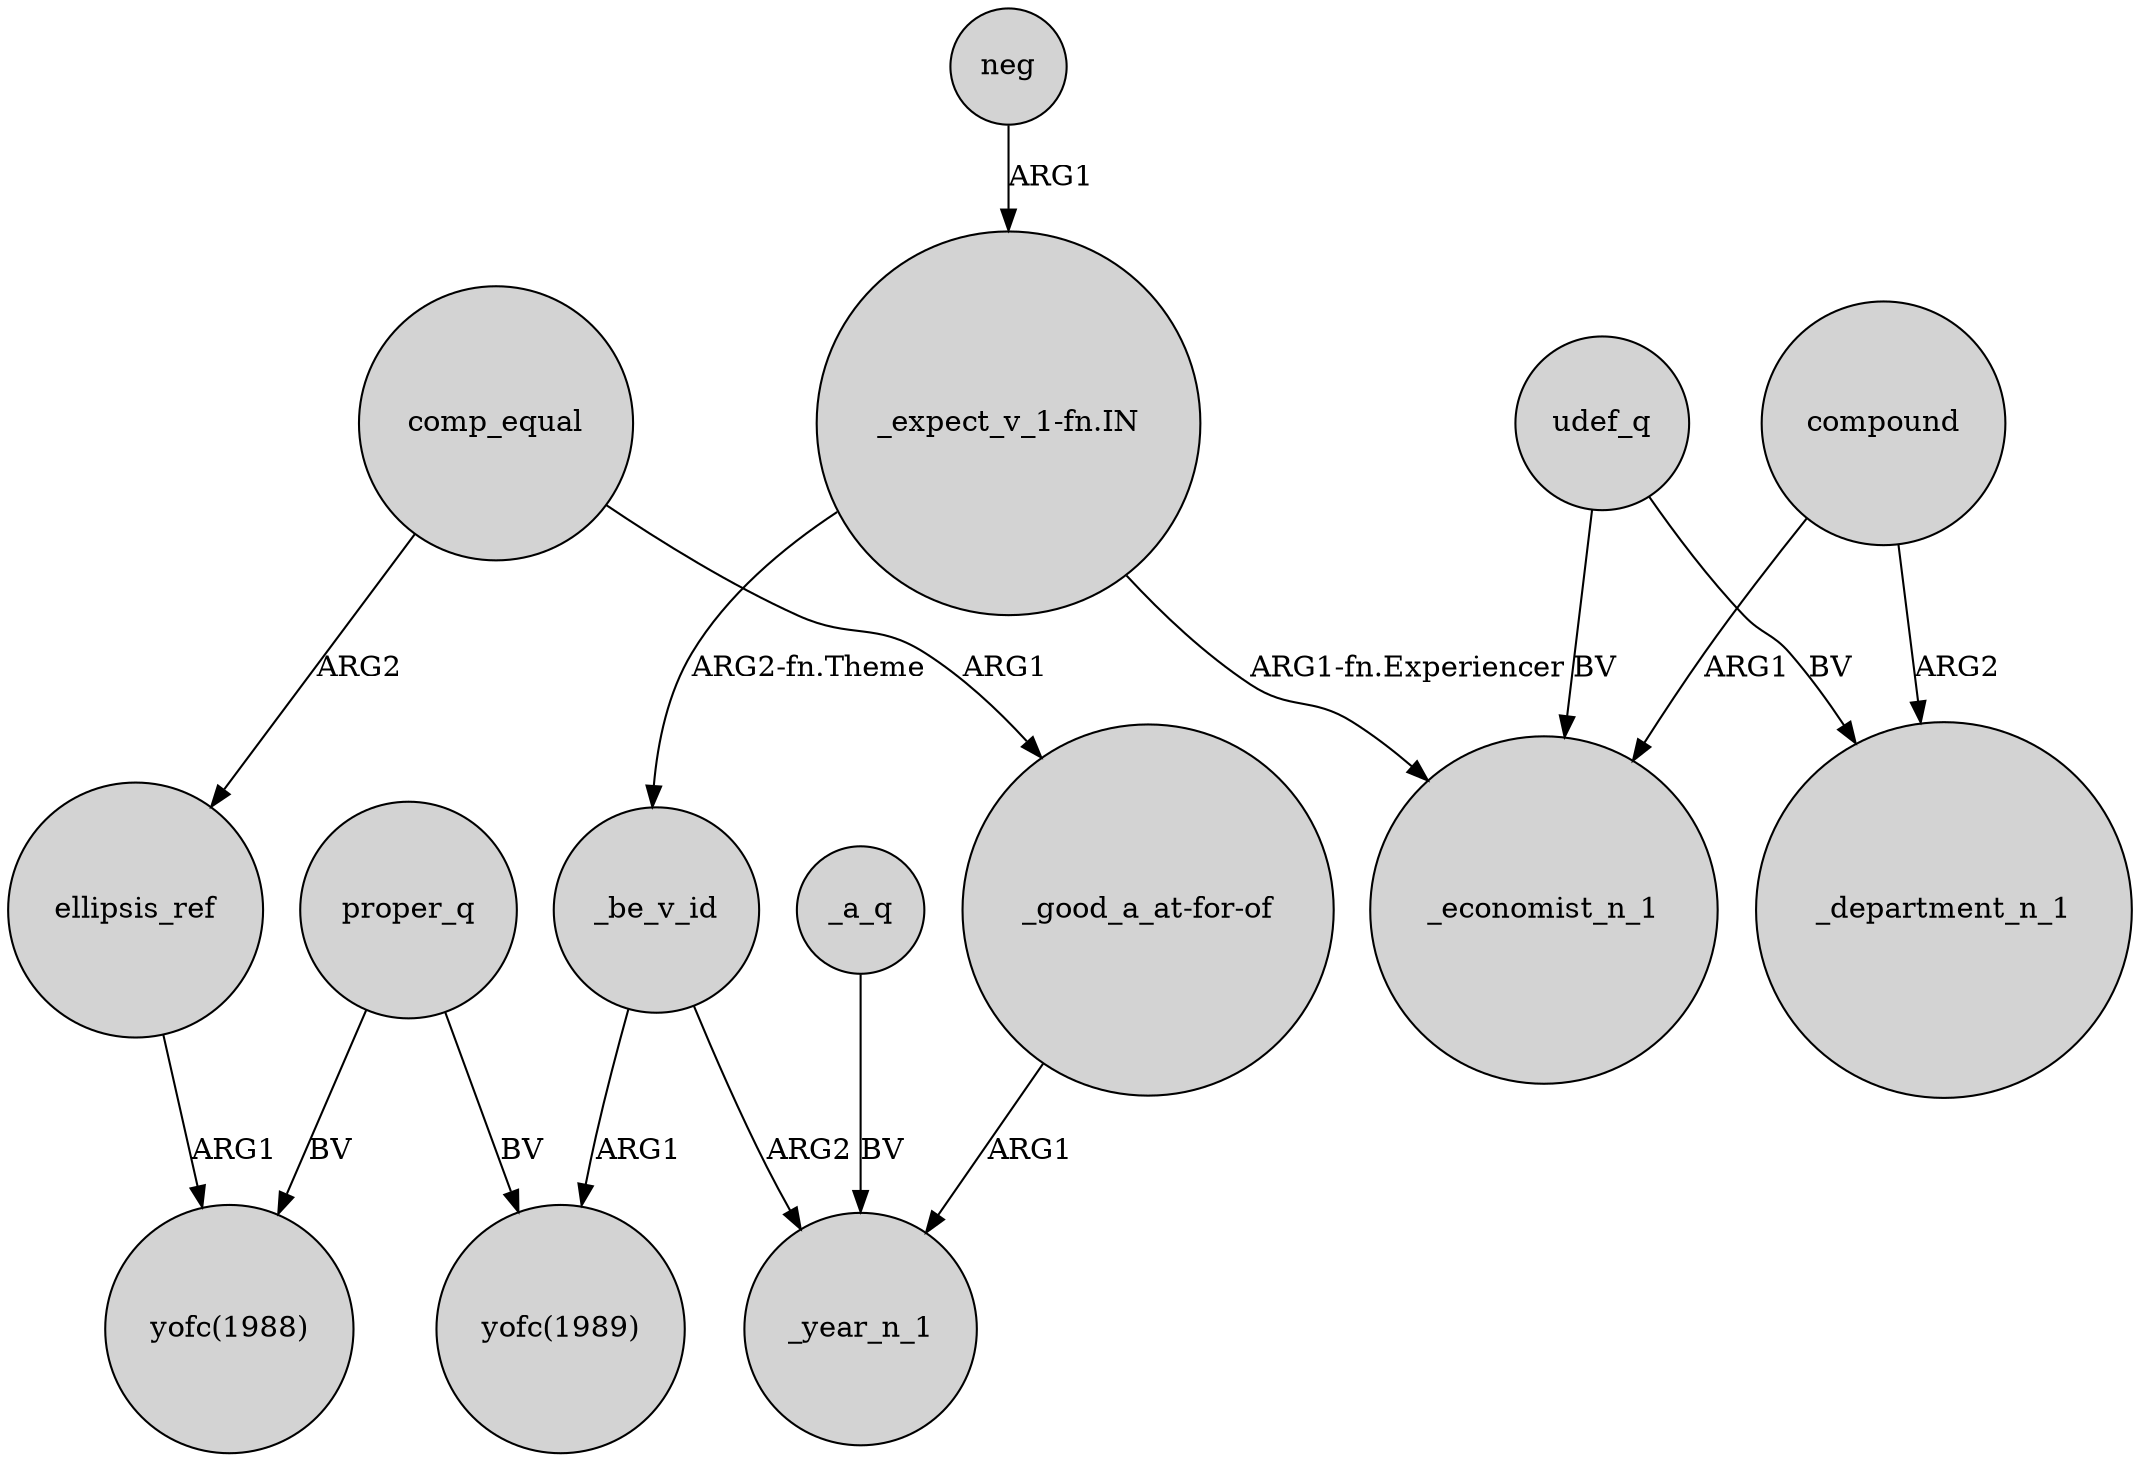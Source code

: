 digraph {
	node [shape=circle style=filled]
	comp_equal -> ellipsis_ref [label=ARG2]
	udef_q -> _department_n_1 [label=BV]
	"_expect_v_1-fn.IN" -> _be_v_id [label="ARG2-fn.Theme"]
	_a_q -> _year_n_1 [label=BV]
	proper_q -> "yofc(1988)" [label=BV]
	udef_q -> _economist_n_1 [label=BV]
	"_good_a_at-for-of" -> _year_n_1 [label=ARG1]
	ellipsis_ref -> "yofc(1988)" [label=ARG1]
	"_expect_v_1-fn.IN" -> _economist_n_1 [label="ARG1-fn.Experiencer"]
	proper_q -> "yofc(1989)" [label=BV]
	neg -> "_expect_v_1-fn.IN" [label=ARG1]
	comp_equal -> "_good_a_at-for-of" [label=ARG1]
	compound -> _department_n_1 [label=ARG2]
	compound -> _economist_n_1 [label=ARG1]
	_be_v_id -> "yofc(1989)" [label=ARG1]
	_be_v_id -> _year_n_1 [label=ARG2]
}

